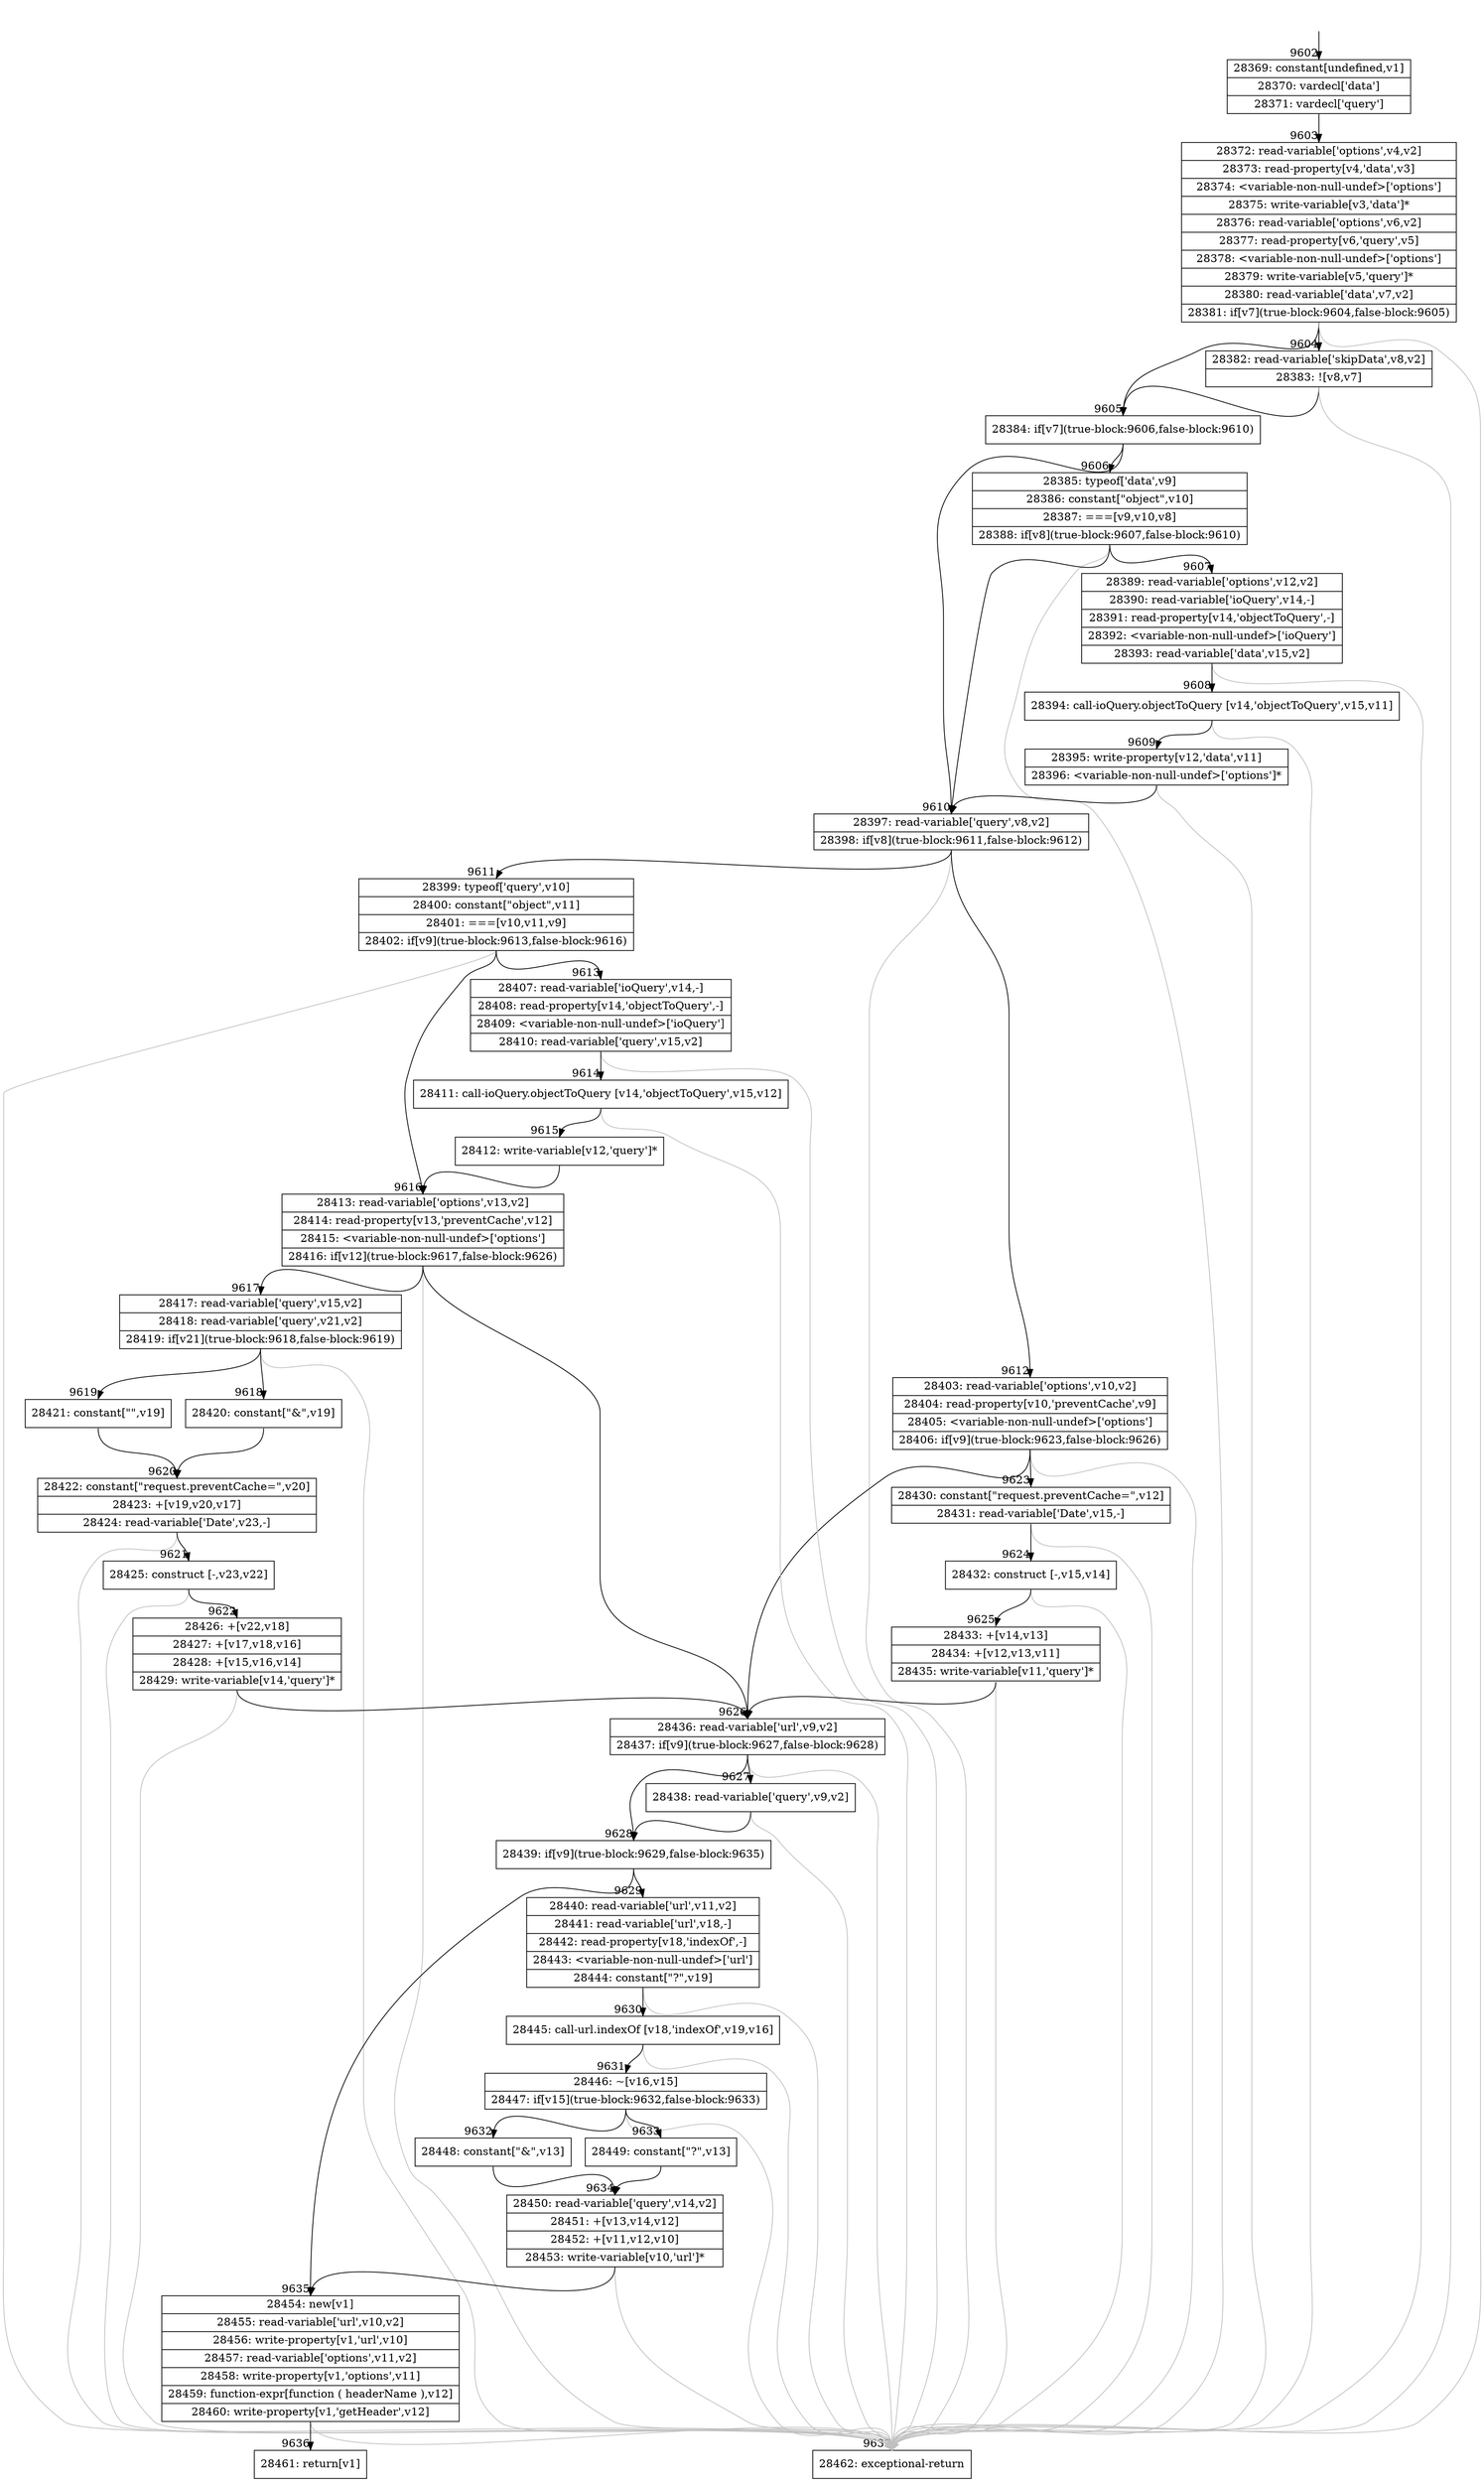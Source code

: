 digraph {
rankdir="TD"
BB_entry664[shape=none,label=""];
BB_entry664 -> BB9602 [tailport=s, headport=n, headlabel="    9602"]
BB9602 [shape=record label="{28369: constant[undefined,v1]|28370: vardecl['data']|28371: vardecl['query']}" ] 
BB9602 -> BB9603 [tailport=s, headport=n, headlabel="      9603"]
BB9603 [shape=record label="{28372: read-variable['options',v4,v2]|28373: read-property[v4,'data',v3]|28374: \<variable-non-null-undef\>['options']|28375: write-variable[v3,'data']*|28376: read-variable['options',v6,v2]|28377: read-property[v6,'query',v5]|28378: \<variable-non-null-undef\>['options']|28379: write-variable[v5,'query']*|28380: read-variable['data',v7,v2]|28381: if[v7](true-block:9604,false-block:9605)}" ] 
BB9603 -> BB9605 [tailport=s, headport=n, headlabel="      9605"]
BB9603 -> BB9604 [tailport=s, headport=n, headlabel="      9604"]
BB9603 -> BB9637 [tailport=s, headport=n, color=gray, headlabel="      9637"]
BB9604 [shape=record label="{28382: read-variable['skipData',v8,v2]|28383: ![v8,v7]}" ] 
BB9604 -> BB9605 [tailport=s, headport=n]
BB9604 -> BB9637 [tailport=s, headport=n, color=gray]
BB9605 [shape=record label="{28384: if[v7](true-block:9606,false-block:9610)}" ] 
BB9605 -> BB9606 [tailport=s, headport=n, headlabel="      9606"]
BB9605 -> BB9610 [tailport=s, headport=n, headlabel="      9610"]
BB9606 [shape=record label="{28385: typeof['data',v9]|28386: constant[\"object\",v10]|28387: ===[v9,v10,v8]|28388: if[v8](true-block:9607,false-block:9610)}" ] 
BB9606 -> BB9607 [tailport=s, headport=n, headlabel="      9607"]
BB9606 -> BB9610 [tailport=s, headport=n]
BB9606 -> BB9637 [tailport=s, headport=n, color=gray]
BB9607 [shape=record label="{28389: read-variable['options',v12,v2]|28390: read-variable['ioQuery',v14,-]|28391: read-property[v14,'objectToQuery',-]|28392: \<variable-non-null-undef\>['ioQuery']|28393: read-variable['data',v15,v2]}" ] 
BB9607 -> BB9608 [tailport=s, headport=n, headlabel="      9608"]
BB9607 -> BB9637 [tailport=s, headport=n, color=gray]
BB9608 [shape=record label="{28394: call-ioQuery.objectToQuery [v14,'objectToQuery',v15,v11]}" ] 
BB9608 -> BB9609 [tailport=s, headport=n, headlabel="      9609"]
BB9608 -> BB9637 [tailport=s, headport=n, color=gray]
BB9609 [shape=record label="{28395: write-property[v12,'data',v11]|28396: \<variable-non-null-undef\>['options']*}" ] 
BB9609 -> BB9610 [tailport=s, headport=n]
BB9609 -> BB9637 [tailport=s, headport=n, color=gray]
BB9610 [shape=record label="{28397: read-variable['query',v8,v2]|28398: if[v8](true-block:9611,false-block:9612)}" ] 
BB9610 -> BB9611 [tailport=s, headport=n, headlabel="      9611"]
BB9610 -> BB9612 [tailport=s, headport=n, headlabel="      9612"]
BB9610 -> BB9637 [tailport=s, headport=n, color=gray]
BB9611 [shape=record label="{28399: typeof['query',v10]|28400: constant[\"object\",v11]|28401: ===[v10,v11,v9]|28402: if[v9](true-block:9613,false-block:9616)}" ] 
BB9611 -> BB9613 [tailport=s, headport=n, headlabel="      9613"]
BB9611 -> BB9616 [tailport=s, headport=n, headlabel="      9616"]
BB9611 -> BB9637 [tailport=s, headport=n, color=gray]
BB9612 [shape=record label="{28403: read-variable['options',v10,v2]|28404: read-property[v10,'preventCache',v9]|28405: \<variable-non-null-undef\>['options']|28406: if[v9](true-block:9623,false-block:9626)}" ] 
BB9612 -> BB9623 [tailport=s, headport=n, headlabel="      9623"]
BB9612 -> BB9626 [tailport=s, headport=n, headlabel="      9626"]
BB9612 -> BB9637 [tailport=s, headport=n, color=gray]
BB9613 [shape=record label="{28407: read-variable['ioQuery',v14,-]|28408: read-property[v14,'objectToQuery',-]|28409: \<variable-non-null-undef\>['ioQuery']|28410: read-variable['query',v15,v2]}" ] 
BB9613 -> BB9614 [tailport=s, headport=n, headlabel="      9614"]
BB9613 -> BB9637 [tailport=s, headport=n, color=gray]
BB9614 [shape=record label="{28411: call-ioQuery.objectToQuery [v14,'objectToQuery',v15,v12]}" ] 
BB9614 -> BB9615 [tailport=s, headport=n, headlabel="      9615"]
BB9614 -> BB9637 [tailport=s, headport=n, color=gray]
BB9615 [shape=record label="{28412: write-variable[v12,'query']*}" ] 
BB9615 -> BB9616 [tailport=s, headport=n]
BB9616 [shape=record label="{28413: read-variable['options',v13,v2]|28414: read-property[v13,'preventCache',v12]|28415: \<variable-non-null-undef\>['options']|28416: if[v12](true-block:9617,false-block:9626)}" ] 
BB9616 -> BB9617 [tailport=s, headport=n, headlabel="      9617"]
BB9616 -> BB9626 [tailport=s, headport=n]
BB9616 -> BB9637 [tailport=s, headport=n, color=gray]
BB9617 [shape=record label="{28417: read-variable['query',v15,v2]|28418: read-variable['query',v21,v2]|28419: if[v21](true-block:9618,false-block:9619)}" ] 
BB9617 -> BB9618 [tailport=s, headport=n, headlabel="      9618"]
BB9617 -> BB9619 [tailport=s, headport=n, headlabel="      9619"]
BB9617 -> BB9637 [tailport=s, headport=n, color=gray]
BB9618 [shape=record label="{28420: constant[\"&\",v19]}" ] 
BB9618 -> BB9620 [tailport=s, headport=n, headlabel="      9620"]
BB9619 [shape=record label="{28421: constant[\"\",v19]}" ] 
BB9619 -> BB9620 [tailport=s, headport=n]
BB9620 [shape=record label="{28422: constant[\"request.preventCache=\",v20]|28423: +[v19,v20,v17]|28424: read-variable['Date',v23,-]}" ] 
BB9620 -> BB9621 [tailport=s, headport=n, headlabel="      9621"]
BB9620 -> BB9637 [tailport=s, headport=n, color=gray]
BB9621 [shape=record label="{28425: construct [-,v23,v22]}" ] 
BB9621 -> BB9622 [tailport=s, headport=n, headlabel="      9622"]
BB9621 -> BB9637 [tailport=s, headport=n, color=gray]
BB9622 [shape=record label="{28426: +[v22,v18]|28427: +[v17,v18,v16]|28428: +[v15,v16,v14]|28429: write-variable[v14,'query']*}" ] 
BB9622 -> BB9626 [tailport=s, headport=n]
BB9622 -> BB9637 [tailport=s, headport=n, color=gray]
BB9623 [shape=record label="{28430: constant[\"request.preventCache=\",v12]|28431: read-variable['Date',v15,-]}" ] 
BB9623 -> BB9624 [tailport=s, headport=n, headlabel="      9624"]
BB9623 -> BB9637 [tailport=s, headport=n, color=gray]
BB9624 [shape=record label="{28432: construct [-,v15,v14]}" ] 
BB9624 -> BB9625 [tailport=s, headport=n, headlabel="      9625"]
BB9624 -> BB9637 [tailport=s, headport=n, color=gray]
BB9625 [shape=record label="{28433: +[v14,v13]|28434: +[v12,v13,v11]|28435: write-variable[v11,'query']*}" ] 
BB9625 -> BB9626 [tailport=s, headport=n]
BB9625 -> BB9637 [tailport=s, headport=n, color=gray]
BB9626 [shape=record label="{28436: read-variable['url',v9,v2]|28437: if[v9](true-block:9627,false-block:9628)}" ] 
BB9626 -> BB9628 [tailport=s, headport=n, headlabel="      9628"]
BB9626 -> BB9627 [tailport=s, headport=n, headlabel="      9627"]
BB9626 -> BB9637 [tailport=s, headport=n, color=gray]
BB9627 [shape=record label="{28438: read-variable['query',v9,v2]}" ] 
BB9627 -> BB9628 [tailport=s, headport=n]
BB9627 -> BB9637 [tailport=s, headport=n, color=gray]
BB9628 [shape=record label="{28439: if[v9](true-block:9629,false-block:9635)}" ] 
BB9628 -> BB9629 [tailport=s, headport=n, headlabel="      9629"]
BB9628 -> BB9635 [tailport=s, headport=n, headlabel="      9635"]
BB9629 [shape=record label="{28440: read-variable['url',v11,v2]|28441: read-variable['url',v18,-]|28442: read-property[v18,'indexOf',-]|28443: \<variable-non-null-undef\>['url']|28444: constant[\"?\",v19]}" ] 
BB9629 -> BB9630 [tailport=s, headport=n, headlabel="      9630"]
BB9629 -> BB9637 [tailport=s, headport=n, color=gray]
BB9630 [shape=record label="{28445: call-url.indexOf [v18,'indexOf',v19,v16]}" ] 
BB9630 -> BB9631 [tailport=s, headport=n, headlabel="      9631"]
BB9630 -> BB9637 [tailport=s, headport=n, color=gray]
BB9631 [shape=record label="{28446: ~[v16,v15]|28447: if[v15](true-block:9632,false-block:9633)}" ] 
BB9631 -> BB9632 [tailport=s, headport=n, headlabel="      9632"]
BB9631 -> BB9633 [tailport=s, headport=n, headlabel="      9633"]
BB9631 -> BB9637 [tailport=s, headport=n, color=gray]
BB9632 [shape=record label="{28448: constant[\"&\",v13]}" ] 
BB9632 -> BB9634 [tailport=s, headport=n, headlabel="      9634"]
BB9633 [shape=record label="{28449: constant[\"?\",v13]}" ] 
BB9633 -> BB9634 [tailport=s, headport=n]
BB9634 [shape=record label="{28450: read-variable['query',v14,v2]|28451: +[v13,v14,v12]|28452: +[v11,v12,v10]|28453: write-variable[v10,'url']*}" ] 
BB9634 -> BB9635 [tailport=s, headport=n]
BB9634 -> BB9637 [tailport=s, headport=n, color=gray]
BB9635 [shape=record label="{28454: new[v1]|28455: read-variable['url',v10,v2]|28456: write-property[v1,'url',v10]|28457: read-variable['options',v11,v2]|28458: write-property[v1,'options',v11]|28459: function-expr[function ( headerName ),v12]|28460: write-property[v1,'getHeader',v12]}" ] 
BB9635 -> BB9636 [tailport=s, headport=n, headlabel="      9636"]
BB9635 -> BB9637 [tailport=s, headport=n, color=gray]
BB9636 [shape=record label="{28461: return[v1]}" ] 
BB9637 [shape=record label="{28462: exceptional-return}" ] 
//#$~ 13366
}
